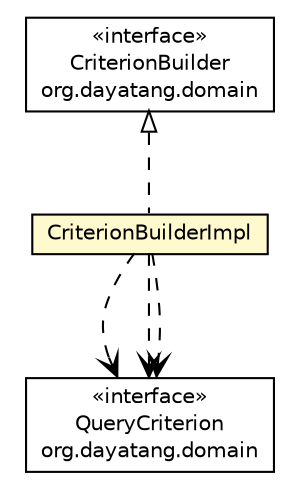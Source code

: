 #!/usr/local/bin/dot
#
# Class diagram 
# Generated by UMLGraph version R5_6_6-8-g8d7759 (http://www.umlgraph.org/)
#

digraph G {
	edge [fontname="Helvetica",fontsize=10,labelfontname="Helvetica",labelfontsize=10];
	node [fontname="Helvetica",fontsize=10,shape=plaintext];
	nodesep=0.25;
	ranksep=0.5;
	// org.dayatang.domain.QueryCriterion
	c1353 [label=<<table title="org.dayatang.domain.QueryCriterion" border="0" cellborder="1" cellspacing="0" cellpadding="2" port="p" href="../QueryCriterion.html">
		<tr><td><table border="0" cellspacing="0" cellpadding="1">
<tr><td align="center" balign="center"> &#171;interface&#187; </td></tr>
<tr><td align="center" balign="center"> QueryCriterion </td></tr>
<tr><td align="center" balign="center"> org.dayatang.domain </td></tr>
		</table></td></tr>
		</table>>, URL="../QueryCriterion.html", fontname="Helvetica", fontcolor="black", fontsize=10.0];
	// org.dayatang.domain.CriterionBuilder
	c1370 [label=<<table title="org.dayatang.domain.CriterionBuilder" border="0" cellborder="1" cellspacing="0" cellpadding="2" port="p" href="../CriterionBuilder.html">
		<tr><td><table border="0" cellspacing="0" cellpadding="1">
<tr><td align="center" balign="center"> &#171;interface&#187; </td></tr>
<tr><td align="center" balign="center"> CriterionBuilder </td></tr>
<tr><td align="center" balign="center"> org.dayatang.domain </td></tr>
		</table></td></tr>
		</table>>, URL="../CriterionBuilder.html", fontname="Helvetica", fontcolor="black", fontsize=10.0];
	// org.dayatang.domain.internal.CriterionBuilderImpl
	c1411 [label=<<table title="org.dayatang.domain.internal.CriterionBuilderImpl" border="0" cellborder="1" cellspacing="0" cellpadding="2" port="p" bgcolor="lemonChiffon" href="./CriterionBuilderImpl.html">
		<tr><td><table border="0" cellspacing="0" cellpadding="1">
<tr><td align="center" balign="center"> CriterionBuilderImpl </td></tr>
		</table></td></tr>
		</table>>, URL="./CriterionBuilderImpl.html", fontname="Helvetica", fontcolor="black", fontsize=10.0];
	//org.dayatang.domain.internal.CriterionBuilderImpl implements org.dayatang.domain.CriterionBuilder
	c1370:p -> c1411:p [dir=back,arrowtail=empty,style=dashed];
	// org.dayatang.domain.internal.CriterionBuilderImpl DEPEND org.dayatang.domain.QueryCriterion
	c1411:p -> c1353:p [taillabel="", label=" "headlabel="", fontname="Helvetica", fontcolor="black", fontsize=10.0, color="black", arrowhead=open, style=dashed];
	// org.dayatang.domain.internal.CriterionBuilderImpl DEPEND org.dayatang.domain.QueryCriterion
	c1411:p -> c1353:p [taillabel="", label=" "headlabel="", fontname="Helvetica", fontcolor="black", fontsize=10.0, color="black", arrowhead=open, style=dashed];
	// org.dayatang.domain.internal.CriterionBuilderImpl DEPEND org.dayatang.domain.QueryCriterion
	c1411:p -> c1353:p [taillabel="", label=" "headlabel="", fontname="Helvetica", fontcolor="black", fontsize=10.0, color="black", arrowhead=open, style=dashed];
}

